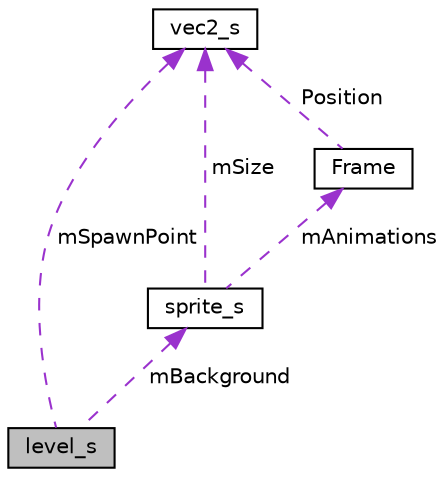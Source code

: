 digraph "level_s"
{
  edge [fontname="Helvetica",fontsize="10",labelfontname="Helvetica",labelfontsize="10"];
  node [fontname="Helvetica",fontsize="10",shape=record];
  Node1 [label="level_s",height=0.2,width=0.4,color="black", fillcolor="grey75", style="filled", fontcolor="black"];
  Node2 -> Node1 [dir="back",color="darkorchid3",fontsize="10",style="dashed",label=" mSpawnPoint" ,fontname="Helvetica"];
  Node2 [label="vec2_s",height=0.2,width=0.4,color="black", fillcolor="white", style="filled",URL="$structvec2__s.html"];
  Node3 -> Node1 [dir="back",color="darkorchid3",fontsize="10",style="dashed",label=" mBackground" ,fontname="Helvetica"];
  Node3 [label="sprite_s",height=0.2,width=0.4,color="black", fillcolor="white", style="filled",URL="$structsprite__s.html"];
  Node2 -> Node3 [dir="back",color="darkorchid3",fontsize="10",style="dashed",label=" mSize" ,fontname="Helvetica"];
  Node4 -> Node3 [dir="back",color="darkorchid3",fontsize="10",style="dashed",label=" mAnimations" ,fontname="Helvetica"];
  Node4 [label="Frame",height=0.2,width=0.4,color="black", fillcolor="white", style="filled",URL="$struct_frame.html"];
  Node2 -> Node4 [dir="back",color="darkorchid3",fontsize="10",style="dashed",label=" Position" ,fontname="Helvetica"];
}
